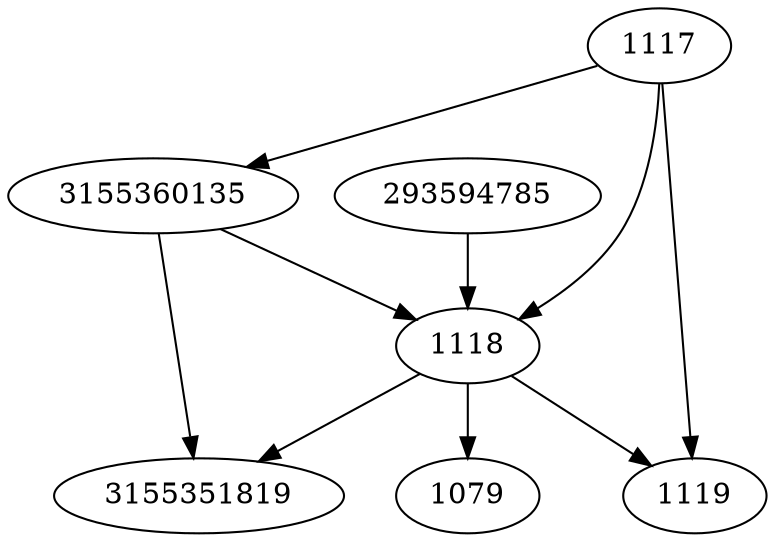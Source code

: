 strict digraph  {
293594785;
3155360135;
3155351819;
1079;
1117;
1118;
1119;
293594785 -> 1118;
3155360135 -> 1118;
3155360135 -> 3155351819;
1117 -> 1118;
1117 -> 1119;
1117 -> 3155360135;
1118 -> 1079;
1118 -> 1119;
1118 -> 3155351819;
}
